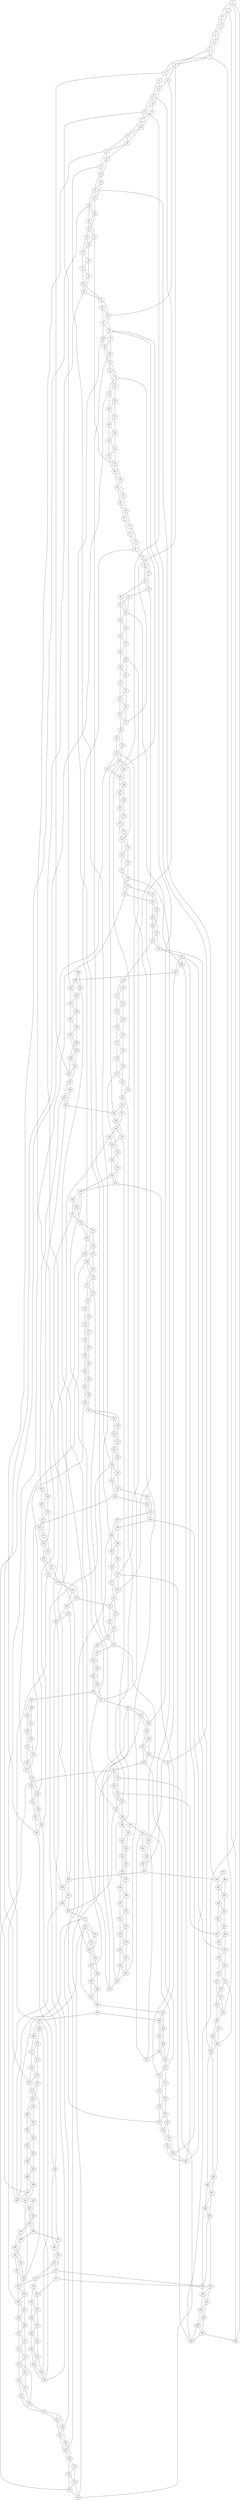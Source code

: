 graph G {
0;
1;
2;
3;
4;
5;
6;
7;
8;
9;
10;
11;
12;
13;
14;
15;
16;
17;
18;
19;
20;
21;
22;
23;
24;
25;
26;
27;
28;
29;
30;
31;
32;
33;
34;
35;
36;
37;
38;
39;
40;
41;
42;
43;
44;
45;
46;
47;
48;
49;
50;
51;
52;
53;
54;
55;
56;
57;
58;
59;
60;
61;
62;
63;
64;
65;
66;
67;
68;
69;
70;
71;
72;
73;
74;
75;
76;
77;
78;
79;
80;
81;
82;
83;
84;
85;
86;
87;
88;
89;
90;
91;
92;
93;
94;
95;
96;
97;
98;
99;
100;
101;
102;
103;
104;
105;
106;
107;
108;
109;
110;
111;
112;
113;
114;
115;
116;
117;
118;
119;
120;
121;
122;
123;
124;
125;
126;
127;
128;
129;
130;
131;
132;
133;
134;
135;
136;
137;
138;
139;
140;
141;
142;
143;
144;
145;
146;
147;
148;
149;
150;
151;
152;
153;
154;
155;
156;
157;
158;
159;
160;
161;
162;
163;
164;
165;
166;
167;
168;
169;
170;
171;
172;
173;
174;
175;
176;
177;
178;
179;
180;
181;
182;
183;
184;
185;
186;
187;
188;
189;
190;
191;
192;
193;
194;
195;
196;
197;
198;
199;
200;
201;
202;
203;
204;
205;
206;
207;
208;
209;
210;
211;
212;
213;
214;
215;
216;
217;
218;
219;
220;
221;
222;
223;
224;
225;
226;
227;
228;
229;
230;
231;
232;
233;
234;
235;
236;
237;
238;
239;
240;
241;
242;
243;
244;
245;
246;
247;
248;
249;
250;
251;
252;
253;
254;
255;
256;
257;
258;
259;
260;
261;
262;
263;
264;
265;
266;
267;
268;
269;
270;
271;
272;
273;
274;
275;
276;
277;
278;
279;
280;
281;
282;
283;
284;
285;
286;
287;
288;
289;
290;
291;
292;
293;
294;
295;
296;
297;
298;
299;
300;
301;
302;
303;
304;
305;
306;
307;
308;
309;
310;
311;
312;
313;
314;
315;
316;
317;
318;
319;
320;
321;
322;
323;
324;
325;
326;
327;
328;
329;
330;
331;
332;
333;
334;
335;
336;
337;
338;
339;
340;
341;
342;
343;
344;
345;
346;
347;
348;
349;
350;
351;
352;
353;
354;
355;
356;
357;
358;
359;
360;
361;
362;
363;
364;
365;
366;
367;
368;
369;
370;
371;
372;
373;
374;
375;
376;
377;
378;
379;
380;
381;
382;
383;
384;
385;
386;
387;
388;
389;
390;
391;
392;
393;
394;
395;
396;
397;
398;
399;
400;
401;
402;
403;
404;
405;
406;
407;
408;
409;
410;
411;
412;
413;
414;
415;
416;
417;
418;
419;
420;
421;
422;
423;
424;
425;
426;
427;
428;
429;
430;
431;
432;
433;
434;
435;
436;
437;
438;
439;
440;
441;
442;
443;
444;
445;
446;
447;
448;
449;
450;
451;
452;
453;
454;
455;
456;
457;
458;
459;
460;
461;
462;
463;
464;
465;
466;
467;
468;
469;
470;
471;
472;
473;
474;
475;
476;
477;
478;
479;
480;
481;
482;
483;
484;
485;
486;
487;
488;
489;
490;
491;
492;
493;
494;
495;
496;
497;
498;
499;
0--1  [weight=1];
0--2  [weight=1];
1--2  [weight=1];
1--3  [weight=1];
2--3  [weight=1];
2--4  [weight=1];
3--4  [weight=1];
3--5  [weight=1];
4--5  [weight=1];
4--6  [weight=1];
5--6  [weight=1];
5--7  [weight=1];
6--7  [weight=1];
6--8  [weight=1];
7--8  [weight=1];
7--9  [weight=1];
8--9  [weight=1];
8--10  [weight=1];
9--10  [weight=1];
9--11  [weight=1];
10--12  [weight=1];
11--12  [weight=1];
11--13  [weight=1];
12--13  [weight=1];
12--14  [weight=1];
13--14  [weight=1];
13--15  [weight=1];
14--15  [weight=1];
14--16  [weight=1];
15--17  [weight=1];
16--17  [weight=1];
16--18  [weight=1];
17--18  [weight=1];
17--19  [weight=1];
18--19  [weight=1];
18--20  [weight=1];
19--20  [weight=1];
19--21  [weight=1];
20--21  [weight=1];
20--22  [weight=1];
21--22  [weight=1];
21--23  [weight=1];
22--23  [weight=1];
22--24  [weight=1];
23--24  [weight=1];
24--25  [weight=1];
24--26  [weight=1];
25--26  [weight=1];
25--27  [weight=1];
26--27  [weight=1];
26--28  [weight=1];
27--28  [weight=1];
27--29  [weight=1];
28--29  [weight=1];
28--30  [weight=1];
29--30  [weight=1];
29--31  [weight=1];
30--31  [weight=1];
30--32  [weight=1];
31--32  [weight=1];
31--33  [weight=1];
32--34  [weight=1];
33--34  [weight=1];
33--35  [weight=1];
34--35  [weight=1];
34--36  [weight=1];
35--36  [weight=1];
35--37  [weight=1];
36--37  [weight=1];
36--38  [weight=1];
37--38  [weight=1];
37--39  [weight=1];
38--39  [weight=1];
38--40  [weight=1];
39--40  [weight=1];
39--41  [weight=1];
40--41  [weight=1];
41--42  [weight=1];
41--43  [weight=1];
42--43  [weight=1];
42--44  [weight=1];
43--44  [weight=1];
43--45  [weight=1];
44--45  [weight=1];
44--46  [weight=1];
45--46  [weight=1];
45--47  [weight=1];
46--48  [weight=1];
47--48  [weight=1];
47--49  [weight=1];
48--49  [weight=1];
48--50  [weight=1];
49--50  [weight=1];
50--51  [weight=1];
50--52  [weight=1];
51--52  [weight=1];
51--53  [weight=1];
52--53  [weight=1];
52--54  [weight=1];
53--54  [weight=1];
53--55  [weight=1];
54--55  [weight=1];
54--56  [weight=1];
55--56  [weight=1];
55--57  [weight=1];
56--57  [weight=1];
56--58  [weight=1];
57--58  [weight=1];
57--59  [weight=1];
58--59  [weight=1];
58--60  [weight=1];
59--60  [weight=1];
59--61  [weight=1];
60--61  [weight=1];
60--62  [weight=1];
61--62  [weight=1];
61--63  [weight=1];
62--63  [weight=1];
62--64  [weight=1];
63--64  [weight=1];
63--65  [weight=1];
64--65  [weight=1];
64--66  [weight=1];
65--66  [weight=1];
65--67  [weight=1];
66--67  [weight=1];
66--68  [weight=1];
67--68  [weight=1];
67--69  [weight=1];
68--69  [weight=1];
68--70  [weight=1];
69--70  [weight=1];
69--71  [weight=1];
70--71  [weight=1];
70--72  [weight=1];
71--72  [weight=1];
71--73  [weight=1];
72--73  [weight=1];
72--74  [weight=1];
73--74  [weight=1];
73--75  [weight=1];
74--75  [weight=1];
75--76  [weight=1];
75--77  [weight=1];
76--77  [weight=1];
76--78  [weight=1];
77--78  [weight=1];
77--79  [weight=1];
78--79  [weight=1];
78--80  [weight=1];
79--81  [weight=1];
80--82  [weight=1];
81--82  [weight=1];
81--83  [weight=1];
82--83  [weight=1];
82--84  [weight=1];
83--84  [weight=1];
83--85  [weight=1];
84--85  [weight=1];
84--86  [weight=1];
85--86  [weight=1];
85--87  [weight=1];
86--87  [weight=1];
86--88  [weight=1];
87--88  [weight=1];
87--89  [weight=1];
88--89  [weight=1];
88--90  [weight=1];
89--90  [weight=1];
89--91  [weight=1];
90--91  [weight=1];
90--92  [weight=1];
91--92  [weight=1];
91--93  [weight=1];
92--93  [weight=1];
92--94  [weight=1];
93--94  [weight=1];
93--95  [weight=1];
94--95  [weight=1];
94--96  [weight=1];
95--96  [weight=1];
95--97  [weight=1];
96--97  [weight=1];
96--98  [weight=1];
97--98  [weight=1];
98--99  [weight=1];
98--100  [weight=1];
99--100  [weight=1];
99--101  [weight=1];
100--101  [weight=1];
100--102  [weight=1];
101--102  [weight=1];
101--103  [weight=1];
102--103  [weight=1];
103--105  [weight=1];
104--105  [weight=1];
104--106  [weight=1];
105--106  [weight=1];
105--107  [weight=1];
106--107  [weight=1];
106--108  [weight=1];
107--108  [weight=1];
107--109  [weight=1];
108--109  [weight=1];
108--110  [weight=1];
109--110  [weight=1];
109--111  [weight=1];
110--111  [weight=1];
110--112  [weight=1];
111--112  [weight=1];
111--113  [weight=1];
112--113  [weight=1];
112--114  [weight=1];
113--114  [weight=1];
113--115  [weight=1];
114--115  [weight=1];
114--116  [weight=1];
115--116  [weight=1];
115--117  [weight=1];
116--117  [weight=1];
116--118  [weight=1];
117--118  [weight=1];
117--119  [weight=1];
118--119  [weight=1];
118--120  [weight=1];
119--120  [weight=1];
119--121  [weight=1];
120--122  [weight=1];
121--122  [weight=1];
121--123  [weight=1];
122--123  [weight=1];
122--124  [weight=1];
123--124  [weight=1];
123--125  [weight=1];
124--125  [weight=1];
124--126  [weight=1];
125--126  [weight=1];
125--127  [weight=1];
126--127  [weight=1];
126--128  [weight=1];
127--128  [weight=1];
127--129  [weight=1];
129--130  [weight=1];
129--131  [weight=1];
130--131  [weight=1];
130--132  [weight=1];
131--132  [weight=1];
131--133  [weight=1];
132--133  [weight=1];
132--134  [weight=1];
133--134  [weight=1];
133--135  [weight=1];
134--135  [weight=1];
134--136  [weight=1];
135--136  [weight=1];
135--137  [weight=1];
136--137  [weight=1];
136--138  [weight=1];
137--138  [weight=1];
137--139  [weight=1];
138--139  [weight=1];
138--140  [weight=1];
139--140  [weight=1];
139--141  [weight=1];
140--141  [weight=1];
140--142  [weight=1];
141--142  [weight=1];
142--143  [weight=1];
142--144  [weight=1];
143--144  [weight=1];
144--145  [weight=1];
145--146  [weight=1];
145--147  [weight=1];
146--148  [weight=1];
147--148  [weight=1];
147--149  [weight=1];
148--149  [weight=1];
148--150  [weight=1];
149--150  [weight=1];
149--151  [weight=1];
150--152  [weight=1];
151--152  [weight=1];
152--153  [weight=1];
152--154  [weight=1];
153--154  [weight=1];
153--155  [weight=1];
154--155  [weight=1];
154--156  [weight=1];
155--156  [weight=1];
155--157  [weight=1];
156--157  [weight=1];
156--158  [weight=1];
157--158  [weight=1];
158--159  [weight=1];
158--160  [weight=1];
159--160  [weight=1];
159--161  [weight=1];
160--161  [weight=1];
160--162  [weight=1];
161--162  [weight=1];
162--163  [weight=1];
162--164  [weight=1];
163--164  [weight=1];
163--165  [weight=1];
164--165  [weight=1];
164--166  [weight=1];
165--166  [weight=1];
165--167  [weight=1];
166--168  [weight=1];
167--168  [weight=1];
167--169  [weight=1];
168--169  [weight=1];
168--170  [weight=1];
169--170  [weight=1];
169--171  [weight=1];
170--171  [weight=1];
170--172  [weight=1];
171--172  [weight=1];
171--173  [weight=1];
172--173  [weight=1];
173--174  [weight=1];
173--175  [weight=1];
174--175  [weight=1];
174--176  [weight=1];
175--176  [weight=1];
175--177  [weight=1];
176--177  [weight=1];
176--178  [weight=1];
177--178  [weight=1];
177--179  [weight=1];
178--179  [weight=1];
178--180  [weight=1];
179--180  [weight=1];
179--181  [weight=1];
180--181  [weight=1];
180--182  [weight=1];
181--182  [weight=1];
181--183  [weight=1];
182--183  [weight=1];
182--184  [weight=1];
183--184  [weight=1];
183--185  [weight=1];
184--185  [weight=1];
184--186  [weight=1];
185--186  [weight=1];
185--187  [weight=1];
186--187  [weight=1];
187--188  [weight=1];
187--189  [weight=1];
188--189  [weight=1];
188--190  [weight=1];
189--190  [weight=1];
189--191  [weight=1];
190--191  [weight=1];
190--192  [weight=1];
191--192  [weight=1];
191--193  [weight=1];
192--193  [weight=1];
192--194  [weight=1];
193--194  [weight=1];
193--195  [weight=1];
194--195  [weight=1];
194--196  [weight=1];
195--196  [weight=1];
195--197  [weight=1];
196--197  [weight=1];
196--198  [weight=1];
197--198  [weight=1];
197--199  [weight=1];
198--200  [weight=1];
199--200  [weight=1];
199--201  [weight=1];
200--201  [weight=1];
200--202  [weight=1];
201--202  [weight=1];
201--203  [weight=1];
202--204  [weight=1];
203--204  [weight=1];
203--205  [weight=1];
204--205  [weight=1];
204--206  [weight=1];
205--206  [weight=1];
205--207  [weight=1];
206--207  [weight=1];
206--208  [weight=1];
207--208  [weight=1];
207--209  [weight=1];
208--209  [weight=1];
208--210  [weight=1];
209--210  [weight=1];
209--211  [weight=1];
210--211  [weight=1];
210--212  [weight=1];
211--212  [weight=1];
211--213  [weight=1];
212--213  [weight=1];
213--214  [weight=1];
213--215  [weight=1];
214--215  [weight=1];
214--216  [weight=1];
215--216  [weight=1];
215--217  [weight=1];
216--217  [weight=1];
216--218  [weight=1];
217--218  [weight=1];
217--219  [weight=1];
218--219  [weight=1];
218--220  [weight=1];
219--221  [weight=1];
220--221  [weight=1];
220--222  [weight=1];
221--222  [weight=1];
221--223  [weight=1];
222--223  [weight=1];
222--224  [weight=1];
223--224  [weight=1];
223--225  [weight=1];
224--225  [weight=1];
224--226  [weight=1];
225--226  [weight=1];
225--227  [weight=1];
226--227  [weight=1];
226--228  [weight=1];
228--229  [weight=1];
228--230  [weight=1];
229--230  [weight=1];
229--231  [weight=1];
230--231  [weight=1];
230--232  [weight=1];
231--232  [weight=1];
231--233  [weight=1];
232--233  [weight=1];
232--234  [weight=1];
233--234  [weight=1];
233--235  [weight=1];
234--235  [weight=1];
234--236  [weight=1];
235--236  [weight=1];
235--237  [weight=1];
236--237  [weight=1];
236--238  [weight=1];
237--238  [weight=1];
238--239  [weight=1];
238--240  [weight=1];
239--240  [weight=1];
239--241  [weight=1];
240--241  [weight=1];
240--242  [weight=1];
241--242  [weight=1];
241--243  [weight=1];
242--243  [weight=1];
242--244  [weight=1];
243--244  [weight=1];
243--245  [weight=1];
244--245  [weight=1];
244--246  [weight=1];
245--246  [weight=1];
246--247  [weight=1];
246--248  [weight=1];
247--248  [weight=1];
247--249  [weight=1];
248--249  [weight=1];
248--250  [weight=1];
249--250  [weight=1];
249--251  [weight=1];
250--251  [weight=1];
250--252  [weight=1];
251--252  [weight=1];
251--253  [weight=1];
252--254  [weight=1];
253--255  [weight=1];
254--255  [weight=1];
254--256  [weight=1];
255--256  [weight=1];
255--257  [weight=1];
256--257  [weight=1];
256--258  [weight=1];
257--258  [weight=1];
257--259  [weight=1];
258--259  [weight=1];
258--260  [weight=1];
259--260  [weight=1];
259--261  [weight=1];
260--261  [weight=1];
260--262  [weight=1];
261--262  [weight=1];
261--263  [weight=1];
262--263  [weight=1];
262--264  [weight=1];
263--264  [weight=1];
263--265  [weight=1];
264--265  [weight=1];
264--266  [weight=1];
265--266  [weight=1];
265--267  [weight=1];
266--268  [weight=1];
267--268  [weight=1];
267--269  [weight=1];
268--269  [weight=1];
268--270  [weight=1];
269--270  [weight=1];
269--271  [weight=1];
270--271  [weight=1];
270--272  [weight=1];
271--272  [weight=1];
271--273  [weight=1];
272--273  [weight=1];
272--274  [weight=1];
273--274  [weight=1];
273--275  [weight=1];
274--275  [weight=1];
274--276  [weight=1];
275--277  [weight=1];
276--277  [weight=1];
276--278  [weight=1];
277--278  [weight=1];
278--279  [weight=1];
278--280  [weight=1];
279--280  [weight=1];
279--281  [weight=1];
280--281  [weight=1];
280--282  [weight=1];
281--282  [weight=1];
281--283  [weight=1];
282--283  [weight=1];
282--284  [weight=1];
283--284  [weight=1];
283--285  [weight=1];
284--285  [weight=1];
284--286  [weight=1];
285--286  [weight=1];
285--287  [weight=1];
286--287  [weight=1];
286--288  [weight=1];
287--288  [weight=1];
287--289  [weight=1];
288--289  [weight=1];
288--290  [weight=1];
289--290  [weight=1];
289--291  [weight=1];
290--291  [weight=1];
291--293  [weight=1];
292--293  [weight=1];
292--294  [weight=1];
293--294  [weight=1];
293--295  [weight=1];
294--295  [weight=1];
294--296  [weight=1];
295--296  [weight=1];
295--297  [weight=1];
296--298  [weight=1];
297--298  [weight=1];
297--299  [weight=1];
298--299  [weight=1];
298--300  [weight=1];
299--300  [weight=1];
299--301  [weight=1];
300--301  [weight=1];
300--302  [weight=1];
301--302  [weight=1];
301--303  [weight=1];
302--303  [weight=1];
302--304  [weight=1];
303--304  [weight=1];
303--305  [weight=1];
304--305  [weight=1];
304--306  [weight=1];
305--306  [weight=1];
305--307  [weight=1];
306--307  [weight=1];
306--308  [weight=1];
307--308  [weight=1];
307--309  [weight=1];
308--309  [weight=1];
308--310  [weight=1];
309--310  [weight=1];
309--311  [weight=1];
310--311  [weight=1];
310--312  [weight=1];
311--312  [weight=1];
311--313  [weight=1];
312--313  [weight=1];
312--314  [weight=1];
313--314  [weight=1];
313--315  [weight=1];
314--315  [weight=1];
314--316  [weight=1];
315--316  [weight=1];
315--317  [weight=1];
316--317  [weight=1];
316--318  [weight=1];
317--318  [weight=1];
317--319  [weight=1];
318--319  [weight=1];
318--320  [weight=1];
319--320  [weight=1];
320--321  [weight=1];
320--322  [weight=1];
321--322  [weight=1];
321--323  [weight=1];
322--323  [weight=1];
322--324  [weight=1];
323--324  [weight=1];
323--325  [weight=1];
324--325  [weight=1];
324--326  [weight=1];
325--326  [weight=1];
326--327  [weight=1];
326--328  [weight=1];
327--328  [weight=1];
327--329  [weight=1];
328--329  [weight=1];
328--330  [weight=1];
329--330  [weight=1];
329--331  [weight=1];
330--331  [weight=1];
330--332  [weight=1];
331--332  [weight=1];
331--333  [weight=1];
332--333  [weight=1];
332--334  [weight=1];
333--334  [weight=1];
333--335  [weight=1];
334--335  [weight=1];
334--336  [weight=1];
335--336  [weight=1];
335--337  [weight=1];
336--337  [weight=1];
336--338  [weight=1];
337--338  [weight=1];
338--339  [weight=1];
338--340  [weight=1];
339--341  [weight=1];
340--341  [weight=1];
340--342  [weight=1];
341--342  [weight=1];
341--343  [weight=1];
342--343  [weight=1];
342--344  [weight=1];
343--344  [weight=1];
343--345  [weight=1];
344--345  [weight=1];
344--346  [weight=1];
345--346  [weight=1];
345--347  [weight=1];
346--347  [weight=1];
346--348  [weight=1];
347--348  [weight=1];
347--349  [weight=1];
348--349  [weight=1];
348--350  [weight=1];
349--350  [weight=1];
349--351  [weight=1];
350--351  [weight=1];
350--352  [weight=1];
351--352  [weight=1];
351--353  [weight=1];
352--353  [weight=1];
352--354  [weight=1];
353--354  [weight=1];
353--355  [weight=1];
354--355  [weight=1];
354--356  [weight=1];
355--356  [weight=1];
355--357  [weight=1];
356--357  [weight=1];
356--358  [weight=1];
357--358  [weight=1];
357--359  [weight=1];
358--359  [weight=1];
358--360  [weight=1];
359--360  [weight=1];
360--361  [weight=1];
360--362  [weight=1];
361--362  [weight=1];
361--363  [weight=1];
362--363  [weight=1];
362--364  [weight=1];
363--364  [weight=1];
363--365  [weight=1];
364--365  [weight=1];
365--366  [weight=1];
365--367  [weight=1];
366--367  [weight=1];
366--368  [weight=1];
367--368  [weight=1];
367--369  [weight=1];
368--369  [weight=1];
368--370  [weight=1];
369--371  [weight=1];
370--372  [weight=1];
371--372  [weight=1];
371--373  [weight=1];
372--373  [weight=1];
372--374  [weight=1];
373--374  [weight=1];
373--375  [weight=1];
374--375  [weight=1];
374--376  [weight=1];
375--376  [weight=1];
375--377  [weight=1];
376--377  [weight=1];
376--378  [weight=1];
377--378  [weight=1];
377--379  [weight=1];
378--380  [weight=1];
379--380  [weight=1];
379--381  [weight=1];
380--381  [weight=1];
380--382  [weight=1];
381--382  [weight=1];
381--383  [weight=1];
382--383  [weight=1];
382--384  [weight=1];
383--384  [weight=1];
383--385  [weight=1];
384--385  [weight=1];
384--386  [weight=1];
385--386  [weight=1];
385--387  [weight=1];
386--387  [weight=1];
387--389  [weight=1];
388--389  [weight=1];
388--390  [weight=1];
389--390  [weight=1];
389--391  [weight=1];
390--392  [weight=1];
391--392  [weight=1];
391--393  [weight=1];
392--393  [weight=1];
392--394  [weight=1];
393--394  [weight=1];
393--395  [weight=1];
394--395  [weight=1];
394--396  [weight=1];
395--396  [weight=1];
395--397  [weight=1];
396--397  [weight=1];
396--398  [weight=1];
397--398  [weight=1];
397--399  [weight=1];
398--399  [weight=1];
398--400  [weight=1];
399--400  [weight=1];
399--401  [weight=1];
400--401  [weight=1];
400--402  [weight=1];
401--402  [weight=1];
401--403  [weight=1];
402--403  [weight=1];
403--404  [weight=1];
403--405  [weight=1];
404--405  [weight=1];
404--406  [weight=1];
405--406  [weight=1];
405--407  [weight=1];
406--408  [weight=1];
407--408  [weight=1];
407--409  [weight=1];
408--409  [weight=1];
408--410  [weight=1];
409--410  [weight=1];
409--411  [weight=1];
410--411  [weight=1];
411--412  [weight=1];
411--413  [weight=1];
412--413  [weight=1];
412--414  [weight=1];
413--414  [weight=1];
413--415  [weight=1];
414--415  [weight=1];
414--416  [weight=1];
415--416  [weight=1];
415--417  [weight=1];
416--417  [weight=1];
416--418  [weight=1];
417--418  [weight=1];
417--419  [weight=1];
418--419  [weight=1];
419--420  [weight=1];
419--421  [weight=1];
420--421  [weight=1];
420--422  [weight=1];
421--422  [weight=1];
422--423  [weight=1];
422--424  [weight=1];
423--424  [weight=1];
423--425  [weight=1];
424--425  [weight=1];
424--426  [weight=1];
425--426  [weight=1];
425--427  [weight=1];
426--427  [weight=1];
426--428  [weight=1];
427--428  [weight=1];
427--429  [weight=1];
428--429  [weight=1];
428--430  [weight=1];
429--431  [weight=1];
430--431  [weight=1];
430--432  [weight=1];
431--432  [weight=1];
431--433  [weight=1];
432--433  [weight=1];
432--434  [weight=1];
433--434  [weight=1];
433--435  [weight=1];
434--435  [weight=1];
434--436  [weight=1];
435--436  [weight=1];
435--437  [weight=1];
436--437  [weight=1];
436--438  [weight=1];
437--438  [weight=1];
437--439  [weight=1];
438--439  [weight=1];
438--440  [weight=1];
439--440  [weight=1];
439--441  [weight=1];
440--441  [weight=1];
440--442  [weight=1];
441--442  [weight=1];
442--443  [weight=1];
442--444  [weight=1];
443--445  [weight=1];
444--445  [weight=1];
444--446  [weight=1];
445--446  [weight=1];
445--447  [weight=1];
446--447  [weight=1];
446--448  [weight=1];
447--448  [weight=1];
447--449  [weight=1];
448--449  [weight=1];
448--450  [weight=1];
449--450  [weight=1];
449--451  [weight=1];
450--452  [weight=1];
451--452  [weight=1];
451--453  [weight=1];
452--453  [weight=1];
452--454  [weight=1];
453--454  [weight=1];
453--455  [weight=1];
454--455  [weight=1];
454--456  [weight=1];
455--456  [weight=1];
455--457  [weight=1];
456--457  [weight=1];
457--459  [weight=1];
458--459  [weight=1];
458--460  [weight=1];
459--461  [weight=1];
460--461  [weight=1];
460--462  [weight=1];
461--462  [weight=1];
461--463  [weight=1];
462--463  [weight=1];
462--464  [weight=1];
463--464  [weight=1];
463--465  [weight=1];
464--465  [weight=1];
464--466  [weight=1];
465--466  [weight=1];
465--467  [weight=1];
466--467  [weight=1];
466--468  [weight=1];
467--469  [weight=1];
468--469  [weight=1];
468--470  [weight=1];
469--470  [weight=1];
469--471  [weight=1];
470--471  [weight=1];
470--472  [weight=1];
471--472  [weight=1];
471--473  [weight=1];
472--473  [weight=1];
472--474  [weight=1];
473--474  [weight=1];
473--475  [weight=1];
474--476  [weight=1];
475--476  [weight=1];
475--477  [weight=1];
476--477  [weight=1];
476--478  [weight=1];
477--478  [weight=1];
477--479  [weight=1];
478--479  [weight=1];
478--480  [weight=1];
479--480  [weight=1];
480--481  [weight=1];
480--482  [weight=1];
481--482  [weight=1];
481--483  [weight=1];
482--483  [weight=1];
482--484  [weight=1];
483--484  [weight=1];
483--485  [weight=1];
484--485  [weight=1];
484--486  [weight=1];
485--486  [weight=1];
485--487  [weight=1];
486--487  [weight=1];
486--488  [weight=1];
487--488  [weight=1];
487--489  [weight=1];
488--489  [weight=1];
488--490  [weight=1];
489--490  [weight=1];
489--491  [weight=1];
490--492  [weight=1];
491--492  [weight=1];
491--493  [weight=1];
492--493  [weight=1];
492--494  [weight=1];
493--494  [weight=1];
493--495  [weight=1];
494--495  [weight=1];
494--496  [weight=1];
495--496  [weight=1];
495--497  [weight=1];
496--497  [weight=1];
496--498  [weight=1];
497--498  [weight=1];
497--499  [weight=1];
498--0  [weight=1];
499--0  [weight=1];
499--1  [weight=1];
10--43  [weight=1];
15--391  [weight=1];
23--205  [weight=1];
32--63  [weight=1];
40--435  [weight=1];
46--218  [weight=1];
49--194  [weight=1];
74--164  [weight=1];
79--210  [weight=1];
80--83  [weight=1];
97--8  [weight=1];
102--113  [weight=1];
103--290  [weight=1];
120--267  [weight=1];
128--484  [weight=1];
128--385  [weight=1];
141--153  [weight=1];
143--52  [weight=1];
144--336  [weight=1];
146--15  [weight=1];
150--347  [weight=1];
151--424  [weight=1];
157--444  [weight=1];
161--244  [weight=1];
166--322  [weight=1];
172--333  [weight=1];
186--240  [weight=1];
198--235  [weight=1];
202--470  [weight=1];
212--13  [weight=1];
219--453  [weight=1];
227--89  [weight=1];
227--362  [weight=1];
237--168  [weight=1];
245--28  [weight=1];
252--304  [weight=1];
253--490  [weight=1];
266--194  [weight=1];
275--54  [weight=1];
277--303  [weight=1];
290--430  [weight=1];
291--303  [weight=1];
296--247  [weight=1];
319--314  [weight=1];
325--205  [weight=1];
337--158  [weight=1];
339--452  [weight=1];
359--101  [weight=1];
364--45  [weight=1];
369--332  [weight=1];
370--45  [weight=1];
378--21  [weight=1];
386--83  [weight=1];
387--453  [weight=1];
390--437  [weight=1];
402--9  [weight=1];
406--146  [weight=1];
410--414  [weight=1];
418--306  [weight=1];
421--214  [weight=1];
429--337  [weight=1];
441--432  [weight=1];
443--267  [weight=1];
450--371  [weight=1];
456--118  [weight=1];
457--425  [weight=1];
459--26  [weight=1];
467--335  [weight=1];
474--483  [weight=1];
479--7  [weight=1];
490--251  [weight=1];
498--210  [weight=1];
}
